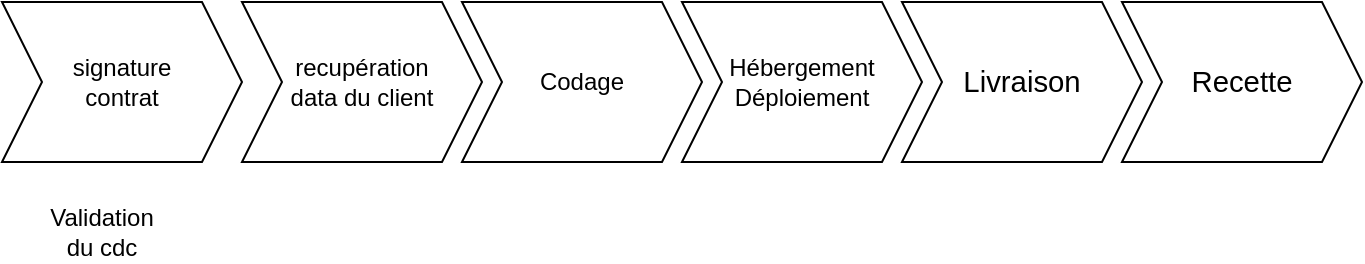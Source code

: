 <mxfile>
    <diagram id="FlAwQvDxXhIcBy94msNH" name="Page-1">
        <mxGraphModel dx="796" dy="347" grid="1" gridSize="10" guides="1" tooltips="1" connect="1" arrows="1" fold="1" page="1" pageScale="1" pageWidth="827" pageHeight="1169" math="0" shadow="0">
            <root>
                <mxCell id="0"/>
                <mxCell id="1" parent="0"/>
                <mxCell id="2" value="signature &lt;br&gt;contrat" style="shape=step;perimeter=stepPerimeter;whiteSpace=wrap;html=1;fixedSize=1;" vertex="1" parent="1">
                    <mxGeometry x="30" y="140" width="120" height="80" as="geometry"/>
                </mxCell>
                <mxCell id="3" value="recupération&lt;br&gt;data du client" style="shape=step;perimeter=stepPerimeter;whiteSpace=wrap;html=1;fixedSize=1;" vertex="1" parent="1">
                    <mxGeometry x="150" y="140" width="120" height="80" as="geometry"/>
                </mxCell>
                <mxCell id="4" value="Codage" style="shape=step;perimeter=stepPerimeter;whiteSpace=wrap;html=1;fixedSize=1;" vertex="1" parent="1">
                    <mxGeometry x="260" y="140" width="120" height="80" as="geometry"/>
                </mxCell>
                <mxCell id="5" value="Hébergement&lt;br&gt;Déploiement" style="shape=step;perimeter=stepPerimeter;whiteSpace=wrap;html=1;fixedSize=1;" vertex="1" parent="1">
                    <mxGeometry x="370" y="140" width="120" height="80" as="geometry"/>
                </mxCell>
                <mxCell id="6" value="&lt;span id=&quot;docs-internal-guid-ee4c51ab-7fff-de6d-da87-068c4f2d0d66&quot;&gt;&lt;span style=&quot;font-size: 11pt ; font-family: &amp;#34;arial&amp;#34; ; background-color: transparent ; vertical-align: baseline&quot;&gt;Livraison&lt;/span&gt;&lt;/span&gt;" style="shape=step;perimeter=stepPerimeter;whiteSpace=wrap;html=1;fixedSize=1;" vertex="1" parent="1">
                    <mxGeometry x="480" y="140" width="120" height="80" as="geometry"/>
                </mxCell>
                <mxCell id="7" value="&lt;span id=&quot;docs-internal-guid-ee4c51ab-7fff-de6d-da87-068c4f2d0d66&quot;&gt;&lt;span style=&quot;font-size: 11pt ; font-family: &amp;#34;arial&amp;#34; ; background-color: transparent ; vertical-align: baseline&quot;&gt;Recette&lt;/span&gt;&lt;/span&gt;" style="shape=step;perimeter=stepPerimeter;whiteSpace=wrap;html=1;fixedSize=1;" vertex="1" parent="1">
                    <mxGeometry x="590" y="140" width="120" height="80" as="geometry"/>
                </mxCell>
                <mxCell id="8" value="Validation du cdc" style="text;html=1;strokeColor=none;fillColor=none;align=center;verticalAlign=middle;whiteSpace=wrap;rounded=0;" vertex="1" parent="1">
                    <mxGeometry x="50" y="240" width="60" height="30" as="geometry"/>
                </mxCell>
            </root>
        </mxGraphModel>
    </diagram>
</mxfile>